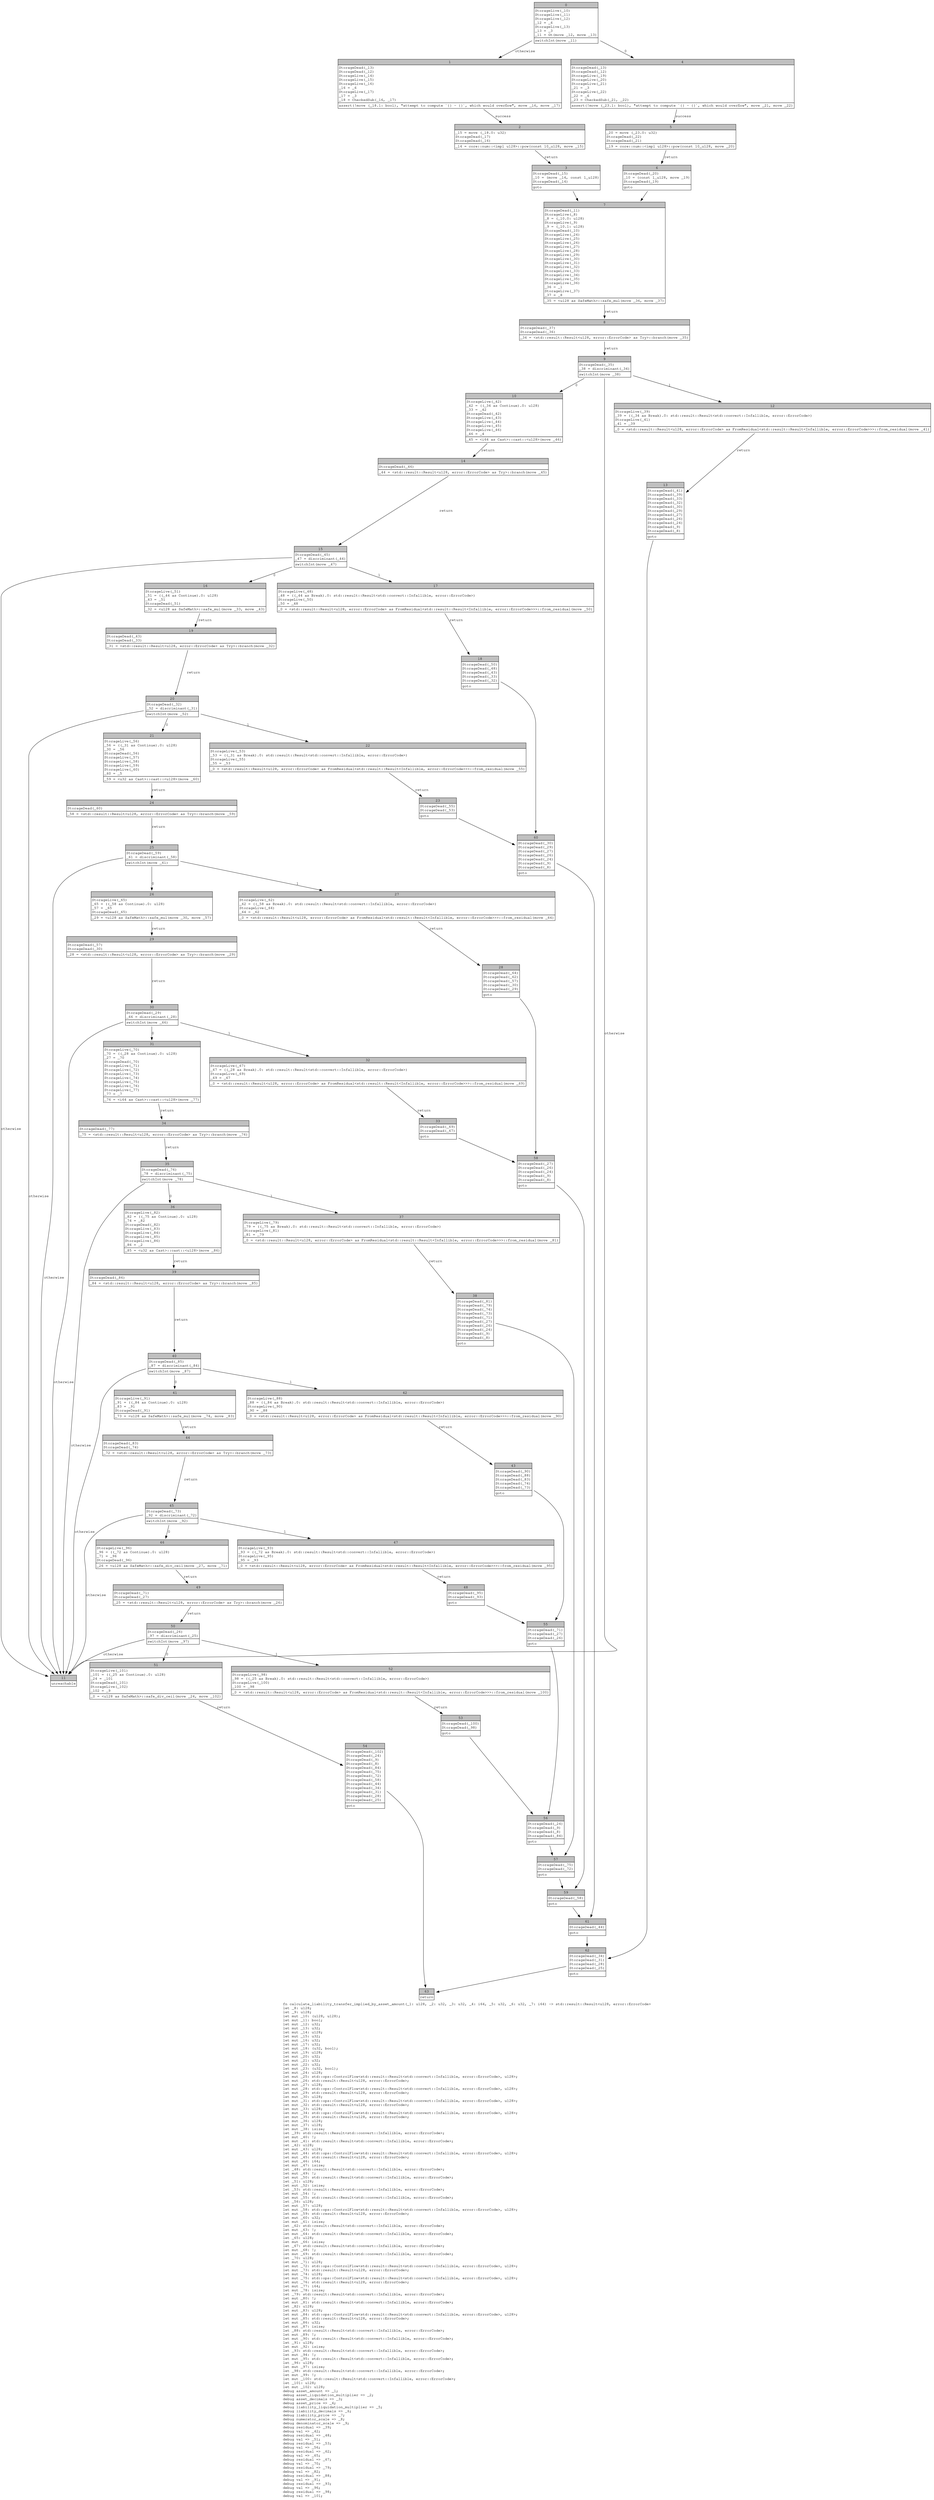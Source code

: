 digraph Mir_0_2384 {
    graph [fontname="Courier, monospace"];
    node [fontname="Courier, monospace"];
    edge [fontname="Courier, monospace"];
    label=<fn calculate_liability_transfer_implied_by_asset_amount(_1: u128, _2: u32, _3: u32, _4: i64, _5: u32, _6: u32, _7: i64) -&gt; std::result::Result&lt;u128, error::ErrorCode&gt;<br align="left"/>let _8: u128;<br align="left"/>let _9: u128;<br align="left"/>let mut _10: (u128, u128);<br align="left"/>let mut _11: bool;<br align="left"/>let mut _12: u32;<br align="left"/>let mut _13: u32;<br align="left"/>let mut _14: u128;<br align="left"/>let mut _15: u32;<br align="left"/>let mut _16: u32;<br align="left"/>let mut _17: u32;<br align="left"/>let mut _18: (u32, bool);<br align="left"/>let mut _19: u128;<br align="left"/>let mut _20: u32;<br align="left"/>let mut _21: u32;<br align="left"/>let mut _22: u32;<br align="left"/>let mut _23: (u32, bool);<br align="left"/>let mut _24: u128;<br align="left"/>let mut _25: std::ops::ControlFlow&lt;std::result::Result&lt;std::convert::Infallible, error::ErrorCode&gt;, u128&gt;;<br align="left"/>let mut _26: std::result::Result&lt;u128, error::ErrorCode&gt;;<br align="left"/>let mut _27: u128;<br align="left"/>let mut _28: std::ops::ControlFlow&lt;std::result::Result&lt;std::convert::Infallible, error::ErrorCode&gt;, u128&gt;;<br align="left"/>let mut _29: std::result::Result&lt;u128, error::ErrorCode&gt;;<br align="left"/>let mut _30: u128;<br align="left"/>let mut _31: std::ops::ControlFlow&lt;std::result::Result&lt;std::convert::Infallible, error::ErrorCode&gt;, u128&gt;;<br align="left"/>let mut _32: std::result::Result&lt;u128, error::ErrorCode&gt;;<br align="left"/>let mut _33: u128;<br align="left"/>let mut _34: std::ops::ControlFlow&lt;std::result::Result&lt;std::convert::Infallible, error::ErrorCode&gt;, u128&gt;;<br align="left"/>let mut _35: std::result::Result&lt;u128, error::ErrorCode&gt;;<br align="left"/>let mut _36: u128;<br align="left"/>let mut _37: u128;<br align="left"/>let mut _38: isize;<br align="left"/>let _39: std::result::Result&lt;std::convert::Infallible, error::ErrorCode&gt;;<br align="left"/>let mut _40: !;<br align="left"/>let mut _41: std::result::Result&lt;std::convert::Infallible, error::ErrorCode&gt;;<br align="left"/>let _42: u128;<br align="left"/>let mut _43: u128;<br align="left"/>let mut _44: std::ops::ControlFlow&lt;std::result::Result&lt;std::convert::Infallible, error::ErrorCode&gt;, u128&gt;;<br align="left"/>let mut _45: std::result::Result&lt;u128, error::ErrorCode&gt;;<br align="left"/>let mut _46: i64;<br align="left"/>let mut _47: isize;<br align="left"/>let _48: std::result::Result&lt;std::convert::Infallible, error::ErrorCode&gt;;<br align="left"/>let mut _49: !;<br align="left"/>let mut _50: std::result::Result&lt;std::convert::Infallible, error::ErrorCode&gt;;<br align="left"/>let _51: u128;<br align="left"/>let mut _52: isize;<br align="left"/>let _53: std::result::Result&lt;std::convert::Infallible, error::ErrorCode&gt;;<br align="left"/>let mut _54: !;<br align="left"/>let mut _55: std::result::Result&lt;std::convert::Infallible, error::ErrorCode&gt;;<br align="left"/>let _56: u128;<br align="left"/>let mut _57: u128;<br align="left"/>let mut _58: std::ops::ControlFlow&lt;std::result::Result&lt;std::convert::Infallible, error::ErrorCode&gt;, u128&gt;;<br align="left"/>let mut _59: std::result::Result&lt;u128, error::ErrorCode&gt;;<br align="left"/>let mut _60: u32;<br align="left"/>let mut _61: isize;<br align="left"/>let _62: std::result::Result&lt;std::convert::Infallible, error::ErrorCode&gt;;<br align="left"/>let mut _63: !;<br align="left"/>let mut _64: std::result::Result&lt;std::convert::Infallible, error::ErrorCode&gt;;<br align="left"/>let _65: u128;<br align="left"/>let mut _66: isize;<br align="left"/>let _67: std::result::Result&lt;std::convert::Infallible, error::ErrorCode&gt;;<br align="left"/>let mut _68: !;<br align="left"/>let mut _69: std::result::Result&lt;std::convert::Infallible, error::ErrorCode&gt;;<br align="left"/>let _70: u128;<br align="left"/>let mut _71: u128;<br align="left"/>let mut _72: std::ops::ControlFlow&lt;std::result::Result&lt;std::convert::Infallible, error::ErrorCode&gt;, u128&gt;;<br align="left"/>let mut _73: std::result::Result&lt;u128, error::ErrorCode&gt;;<br align="left"/>let mut _74: u128;<br align="left"/>let mut _75: std::ops::ControlFlow&lt;std::result::Result&lt;std::convert::Infallible, error::ErrorCode&gt;, u128&gt;;<br align="left"/>let mut _76: std::result::Result&lt;u128, error::ErrorCode&gt;;<br align="left"/>let mut _77: i64;<br align="left"/>let mut _78: isize;<br align="left"/>let _79: std::result::Result&lt;std::convert::Infallible, error::ErrorCode&gt;;<br align="left"/>let mut _80: !;<br align="left"/>let mut _81: std::result::Result&lt;std::convert::Infallible, error::ErrorCode&gt;;<br align="left"/>let _82: u128;<br align="left"/>let mut _83: u128;<br align="left"/>let mut _84: std::ops::ControlFlow&lt;std::result::Result&lt;std::convert::Infallible, error::ErrorCode&gt;, u128&gt;;<br align="left"/>let mut _85: std::result::Result&lt;u128, error::ErrorCode&gt;;<br align="left"/>let mut _86: u32;<br align="left"/>let mut _87: isize;<br align="left"/>let _88: std::result::Result&lt;std::convert::Infallible, error::ErrorCode&gt;;<br align="left"/>let mut _89: !;<br align="left"/>let mut _90: std::result::Result&lt;std::convert::Infallible, error::ErrorCode&gt;;<br align="left"/>let _91: u128;<br align="left"/>let mut _92: isize;<br align="left"/>let _93: std::result::Result&lt;std::convert::Infallible, error::ErrorCode&gt;;<br align="left"/>let mut _94: !;<br align="left"/>let mut _95: std::result::Result&lt;std::convert::Infallible, error::ErrorCode&gt;;<br align="left"/>let _96: u128;<br align="left"/>let mut _97: isize;<br align="left"/>let _98: std::result::Result&lt;std::convert::Infallible, error::ErrorCode&gt;;<br align="left"/>let mut _99: !;<br align="left"/>let mut _100: std::result::Result&lt;std::convert::Infallible, error::ErrorCode&gt;;<br align="left"/>let _101: u128;<br align="left"/>let mut _102: u128;<br align="left"/>debug asset_amount =&gt; _1;<br align="left"/>debug asset_liquidation_multiplier =&gt; _2;<br align="left"/>debug asset_decimals =&gt; _3;<br align="left"/>debug asset_price =&gt; _4;<br align="left"/>debug liability_liquidation_multiplier =&gt; _5;<br align="left"/>debug liability_decimals =&gt; _6;<br align="left"/>debug liability_price =&gt; _7;<br align="left"/>debug numerator_scale =&gt; _8;<br align="left"/>debug denominator_scale =&gt; _9;<br align="left"/>debug residual =&gt; _39;<br align="left"/>debug val =&gt; _42;<br align="left"/>debug residual =&gt; _48;<br align="left"/>debug val =&gt; _51;<br align="left"/>debug residual =&gt; _53;<br align="left"/>debug val =&gt; _56;<br align="left"/>debug residual =&gt; _62;<br align="left"/>debug val =&gt; _65;<br align="left"/>debug residual =&gt; _67;<br align="left"/>debug val =&gt; _70;<br align="left"/>debug residual =&gt; _79;<br align="left"/>debug val =&gt; _82;<br align="left"/>debug residual =&gt; _88;<br align="left"/>debug val =&gt; _91;<br align="left"/>debug residual =&gt; _93;<br align="left"/>debug val =&gt; _96;<br align="left"/>debug residual =&gt; _98;<br align="left"/>debug val =&gt; _101;<br align="left"/>>;
    bb0__0_2384 [shape="none", label=<<table border="0" cellborder="1" cellspacing="0"><tr><td bgcolor="gray" align="center" colspan="1">0</td></tr><tr><td align="left" balign="left">StorageLive(_10)<br/>StorageLive(_11)<br/>StorageLive(_12)<br/>_12 = _6<br/>StorageLive(_13)<br/>_13 = _3<br/>_11 = Gt(move _12, move _13)<br/></td></tr><tr><td align="left">switchInt(move _11)</td></tr></table>>];
    bb1__0_2384 [shape="none", label=<<table border="0" cellborder="1" cellspacing="0"><tr><td bgcolor="gray" align="center" colspan="1">1</td></tr><tr><td align="left" balign="left">StorageDead(_13)<br/>StorageDead(_12)<br/>StorageLive(_14)<br/>StorageLive(_15)<br/>StorageLive(_16)<br/>_16 = _6<br/>StorageLive(_17)<br/>_17 = _3<br/>_18 = CheckedSub(_16, _17)<br/></td></tr><tr><td align="left">assert(!move (_18.1: bool), &quot;attempt to compute `{} - {}`, which would overflow&quot;, move _16, move _17)</td></tr></table>>];
    bb2__0_2384 [shape="none", label=<<table border="0" cellborder="1" cellspacing="0"><tr><td bgcolor="gray" align="center" colspan="1">2</td></tr><tr><td align="left" balign="left">_15 = move (_18.0: u32)<br/>StorageDead(_17)<br/>StorageDead(_16)<br/></td></tr><tr><td align="left">_14 = core::num::&lt;impl u128&gt;::pow(const 10_u128, move _15)</td></tr></table>>];
    bb3__0_2384 [shape="none", label=<<table border="0" cellborder="1" cellspacing="0"><tr><td bgcolor="gray" align="center" colspan="1">3</td></tr><tr><td align="left" balign="left">StorageDead(_15)<br/>_10 = (move _14, const 1_u128)<br/>StorageDead(_14)<br/></td></tr><tr><td align="left">goto</td></tr></table>>];
    bb4__0_2384 [shape="none", label=<<table border="0" cellborder="1" cellspacing="0"><tr><td bgcolor="gray" align="center" colspan="1">4</td></tr><tr><td align="left" balign="left">StorageDead(_13)<br/>StorageDead(_12)<br/>StorageLive(_19)<br/>StorageLive(_20)<br/>StorageLive(_21)<br/>_21 = _3<br/>StorageLive(_22)<br/>_22 = _6<br/>_23 = CheckedSub(_21, _22)<br/></td></tr><tr><td align="left">assert(!move (_23.1: bool), &quot;attempt to compute `{} - {}`, which would overflow&quot;, move _21, move _22)</td></tr></table>>];
    bb5__0_2384 [shape="none", label=<<table border="0" cellborder="1" cellspacing="0"><tr><td bgcolor="gray" align="center" colspan="1">5</td></tr><tr><td align="left" balign="left">_20 = move (_23.0: u32)<br/>StorageDead(_22)<br/>StorageDead(_21)<br/></td></tr><tr><td align="left">_19 = core::num::&lt;impl u128&gt;::pow(const 10_u128, move _20)</td></tr></table>>];
    bb6__0_2384 [shape="none", label=<<table border="0" cellborder="1" cellspacing="0"><tr><td bgcolor="gray" align="center" colspan="1">6</td></tr><tr><td align="left" balign="left">StorageDead(_20)<br/>_10 = (const 1_u128, move _19)<br/>StorageDead(_19)<br/></td></tr><tr><td align="left">goto</td></tr></table>>];
    bb7__0_2384 [shape="none", label=<<table border="0" cellborder="1" cellspacing="0"><tr><td bgcolor="gray" align="center" colspan="1">7</td></tr><tr><td align="left" balign="left">StorageDead(_11)<br/>StorageLive(_8)<br/>_8 = (_10.0: u128)<br/>StorageLive(_9)<br/>_9 = (_10.1: u128)<br/>StorageDead(_10)<br/>StorageLive(_24)<br/>StorageLive(_25)<br/>StorageLive(_26)<br/>StorageLive(_27)<br/>StorageLive(_28)<br/>StorageLive(_29)<br/>StorageLive(_30)<br/>StorageLive(_31)<br/>StorageLive(_32)<br/>StorageLive(_33)<br/>StorageLive(_34)<br/>StorageLive(_35)<br/>StorageLive(_36)<br/>_36 = _1<br/>StorageLive(_37)<br/>_37 = _8<br/></td></tr><tr><td align="left">_35 = &lt;u128 as SafeMath&gt;::safe_mul(move _36, move _37)</td></tr></table>>];
    bb8__0_2384 [shape="none", label=<<table border="0" cellborder="1" cellspacing="0"><tr><td bgcolor="gray" align="center" colspan="1">8</td></tr><tr><td align="left" balign="left">StorageDead(_37)<br/>StorageDead(_36)<br/></td></tr><tr><td align="left">_34 = &lt;std::result::Result&lt;u128, error::ErrorCode&gt; as Try&gt;::branch(move _35)</td></tr></table>>];
    bb9__0_2384 [shape="none", label=<<table border="0" cellborder="1" cellspacing="0"><tr><td bgcolor="gray" align="center" colspan="1">9</td></tr><tr><td align="left" balign="left">StorageDead(_35)<br/>_38 = discriminant(_34)<br/></td></tr><tr><td align="left">switchInt(move _38)</td></tr></table>>];
    bb10__0_2384 [shape="none", label=<<table border="0" cellborder="1" cellspacing="0"><tr><td bgcolor="gray" align="center" colspan="1">10</td></tr><tr><td align="left" balign="left">StorageLive(_42)<br/>_42 = ((_34 as Continue).0: u128)<br/>_33 = _42<br/>StorageDead(_42)<br/>StorageLive(_43)<br/>StorageLive(_44)<br/>StorageLive(_45)<br/>StorageLive(_46)<br/>_46 = _4<br/></td></tr><tr><td align="left">_45 = &lt;i64 as Cast&gt;::cast::&lt;u128&gt;(move _46)</td></tr></table>>];
    bb11__0_2384 [shape="none", label=<<table border="0" cellborder="1" cellspacing="0"><tr><td bgcolor="gray" align="center" colspan="1">11</td></tr><tr><td align="left">unreachable</td></tr></table>>];
    bb12__0_2384 [shape="none", label=<<table border="0" cellborder="1" cellspacing="0"><tr><td bgcolor="gray" align="center" colspan="1">12</td></tr><tr><td align="left" balign="left">StorageLive(_39)<br/>_39 = ((_34 as Break).0: std::result::Result&lt;std::convert::Infallible, error::ErrorCode&gt;)<br/>StorageLive(_41)<br/>_41 = _39<br/></td></tr><tr><td align="left">_0 = &lt;std::result::Result&lt;u128, error::ErrorCode&gt; as FromResidual&lt;std::result::Result&lt;Infallible, error::ErrorCode&gt;&gt;&gt;::from_residual(move _41)</td></tr></table>>];
    bb13__0_2384 [shape="none", label=<<table border="0" cellborder="1" cellspacing="0"><tr><td bgcolor="gray" align="center" colspan="1">13</td></tr><tr><td align="left" balign="left">StorageDead(_41)<br/>StorageDead(_39)<br/>StorageDead(_33)<br/>StorageDead(_32)<br/>StorageDead(_30)<br/>StorageDead(_29)<br/>StorageDead(_27)<br/>StorageDead(_26)<br/>StorageDead(_24)<br/>StorageDead(_9)<br/>StorageDead(_8)<br/></td></tr><tr><td align="left">goto</td></tr></table>>];
    bb14__0_2384 [shape="none", label=<<table border="0" cellborder="1" cellspacing="0"><tr><td bgcolor="gray" align="center" colspan="1">14</td></tr><tr><td align="left" balign="left">StorageDead(_46)<br/></td></tr><tr><td align="left">_44 = &lt;std::result::Result&lt;u128, error::ErrorCode&gt; as Try&gt;::branch(move _45)</td></tr></table>>];
    bb15__0_2384 [shape="none", label=<<table border="0" cellborder="1" cellspacing="0"><tr><td bgcolor="gray" align="center" colspan="1">15</td></tr><tr><td align="left" balign="left">StorageDead(_45)<br/>_47 = discriminant(_44)<br/></td></tr><tr><td align="left">switchInt(move _47)</td></tr></table>>];
    bb16__0_2384 [shape="none", label=<<table border="0" cellborder="1" cellspacing="0"><tr><td bgcolor="gray" align="center" colspan="1">16</td></tr><tr><td align="left" balign="left">StorageLive(_51)<br/>_51 = ((_44 as Continue).0: u128)<br/>_43 = _51<br/>StorageDead(_51)<br/></td></tr><tr><td align="left">_32 = &lt;u128 as SafeMath&gt;::safe_mul(move _33, move _43)</td></tr></table>>];
    bb17__0_2384 [shape="none", label=<<table border="0" cellborder="1" cellspacing="0"><tr><td bgcolor="gray" align="center" colspan="1">17</td></tr><tr><td align="left" balign="left">StorageLive(_48)<br/>_48 = ((_44 as Break).0: std::result::Result&lt;std::convert::Infallible, error::ErrorCode&gt;)<br/>StorageLive(_50)<br/>_50 = _48<br/></td></tr><tr><td align="left">_0 = &lt;std::result::Result&lt;u128, error::ErrorCode&gt; as FromResidual&lt;std::result::Result&lt;Infallible, error::ErrorCode&gt;&gt;&gt;::from_residual(move _50)</td></tr></table>>];
    bb18__0_2384 [shape="none", label=<<table border="0" cellborder="1" cellspacing="0"><tr><td bgcolor="gray" align="center" colspan="1">18</td></tr><tr><td align="left" balign="left">StorageDead(_50)<br/>StorageDead(_48)<br/>StorageDead(_43)<br/>StorageDead(_33)<br/>StorageDead(_32)<br/></td></tr><tr><td align="left">goto</td></tr></table>>];
    bb19__0_2384 [shape="none", label=<<table border="0" cellborder="1" cellspacing="0"><tr><td bgcolor="gray" align="center" colspan="1">19</td></tr><tr><td align="left" balign="left">StorageDead(_43)<br/>StorageDead(_33)<br/></td></tr><tr><td align="left">_31 = &lt;std::result::Result&lt;u128, error::ErrorCode&gt; as Try&gt;::branch(move _32)</td></tr></table>>];
    bb20__0_2384 [shape="none", label=<<table border="0" cellborder="1" cellspacing="0"><tr><td bgcolor="gray" align="center" colspan="1">20</td></tr><tr><td align="left" balign="left">StorageDead(_32)<br/>_52 = discriminant(_31)<br/></td></tr><tr><td align="left">switchInt(move _52)</td></tr></table>>];
    bb21__0_2384 [shape="none", label=<<table border="0" cellborder="1" cellspacing="0"><tr><td bgcolor="gray" align="center" colspan="1">21</td></tr><tr><td align="left" balign="left">StorageLive(_56)<br/>_56 = ((_31 as Continue).0: u128)<br/>_30 = _56<br/>StorageDead(_56)<br/>StorageLive(_57)<br/>StorageLive(_58)<br/>StorageLive(_59)<br/>StorageLive(_60)<br/>_60 = _5<br/></td></tr><tr><td align="left">_59 = &lt;u32 as Cast&gt;::cast::&lt;u128&gt;(move _60)</td></tr></table>>];
    bb22__0_2384 [shape="none", label=<<table border="0" cellborder="1" cellspacing="0"><tr><td bgcolor="gray" align="center" colspan="1">22</td></tr><tr><td align="left" balign="left">StorageLive(_53)<br/>_53 = ((_31 as Break).0: std::result::Result&lt;std::convert::Infallible, error::ErrorCode&gt;)<br/>StorageLive(_55)<br/>_55 = _53<br/></td></tr><tr><td align="left">_0 = &lt;std::result::Result&lt;u128, error::ErrorCode&gt; as FromResidual&lt;std::result::Result&lt;Infallible, error::ErrorCode&gt;&gt;&gt;::from_residual(move _55)</td></tr></table>>];
    bb23__0_2384 [shape="none", label=<<table border="0" cellborder="1" cellspacing="0"><tr><td bgcolor="gray" align="center" colspan="1">23</td></tr><tr><td align="left" balign="left">StorageDead(_55)<br/>StorageDead(_53)<br/></td></tr><tr><td align="left">goto</td></tr></table>>];
    bb24__0_2384 [shape="none", label=<<table border="0" cellborder="1" cellspacing="0"><tr><td bgcolor="gray" align="center" colspan="1">24</td></tr><tr><td align="left" balign="left">StorageDead(_60)<br/></td></tr><tr><td align="left">_58 = &lt;std::result::Result&lt;u128, error::ErrorCode&gt; as Try&gt;::branch(move _59)</td></tr></table>>];
    bb25__0_2384 [shape="none", label=<<table border="0" cellborder="1" cellspacing="0"><tr><td bgcolor="gray" align="center" colspan="1">25</td></tr><tr><td align="left" balign="left">StorageDead(_59)<br/>_61 = discriminant(_58)<br/></td></tr><tr><td align="left">switchInt(move _61)</td></tr></table>>];
    bb26__0_2384 [shape="none", label=<<table border="0" cellborder="1" cellspacing="0"><tr><td bgcolor="gray" align="center" colspan="1">26</td></tr><tr><td align="left" balign="left">StorageLive(_65)<br/>_65 = ((_58 as Continue).0: u128)<br/>_57 = _65<br/>StorageDead(_65)<br/></td></tr><tr><td align="left">_29 = &lt;u128 as SafeMath&gt;::safe_mul(move _30, move _57)</td></tr></table>>];
    bb27__0_2384 [shape="none", label=<<table border="0" cellborder="1" cellspacing="0"><tr><td bgcolor="gray" align="center" colspan="1">27</td></tr><tr><td align="left" balign="left">StorageLive(_62)<br/>_62 = ((_58 as Break).0: std::result::Result&lt;std::convert::Infallible, error::ErrorCode&gt;)<br/>StorageLive(_64)<br/>_64 = _62<br/></td></tr><tr><td align="left">_0 = &lt;std::result::Result&lt;u128, error::ErrorCode&gt; as FromResidual&lt;std::result::Result&lt;Infallible, error::ErrorCode&gt;&gt;&gt;::from_residual(move _64)</td></tr></table>>];
    bb28__0_2384 [shape="none", label=<<table border="0" cellborder="1" cellspacing="0"><tr><td bgcolor="gray" align="center" colspan="1">28</td></tr><tr><td align="left" balign="left">StorageDead(_64)<br/>StorageDead(_62)<br/>StorageDead(_57)<br/>StorageDead(_30)<br/>StorageDead(_29)<br/></td></tr><tr><td align="left">goto</td></tr></table>>];
    bb29__0_2384 [shape="none", label=<<table border="0" cellborder="1" cellspacing="0"><tr><td bgcolor="gray" align="center" colspan="1">29</td></tr><tr><td align="left" balign="left">StorageDead(_57)<br/>StorageDead(_30)<br/></td></tr><tr><td align="left">_28 = &lt;std::result::Result&lt;u128, error::ErrorCode&gt; as Try&gt;::branch(move _29)</td></tr></table>>];
    bb30__0_2384 [shape="none", label=<<table border="0" cellborder="1" cellspacing="0"><tr><td bgcolor="gray" align="center" colspan="1">30</td></tr><tr><td align="left" balign="left">StorageDead(_29)<br/>_66 = discriminant(_28)<br/></td></tr><tr><td align="left">switchInt(move _66)</td></tr></table>>];
    bb31__0_2384 [shape="none", label=<<table border="0" cellborder="1" cellspacing="0"><tr><td bgcolor="gray" align="center" colspan="1">31</td></tr><tr><td align="left" balign="left">StorageLive(_70)<br/>_70 = ((_28 as Continue).0: u128)<br/>_27 = _70<br/>StorageDead(_70)<br/>StorageLive(_71)<br/>StorageLive(_72)<br/>StorageLive(_73)<br/>StorageLive(_74)<br/>StorageLive(_75)<br/>StorageLive(_76)<br/>StorageLive(_77)<br/>_77 = _7<br/></td></tr><tr><td align="left">_76 = &lt;i64 as Cast&gt;::cast::&lt;u128&gt;(move _77)</td></tr></table>>];
    bb32__0_2384 [shape="none", label=<<table border="0" cellborder="1" cellspacing="0"><tr><td bgcolor="gray" align="center" colspan="1">32</td></tr><tr><td align="left" balign="left">StorageLive(_67)<br/>_67 = ((_28 as Break).0: std::result::Result&lt;std::convert::Infallible, error::ErrorCode&gt;)<br/>StorageLive(_69)<br/>_69 = _67<br/></td></tr><tr><td align="left">_0 = &lt;std::result::Result&lt;u128, error::ErrorCode&gt; as FromResidual&lt;std::result::Result&lt;Infallible, error::ErrorCode&gt;&gt;&gt;::from_residual(move _69)</td></tr></table>>];
    bb33__0_2384 [shape="none", label=<<table border="0" cellborder="1" cellspacing="0"><tr><td bgcolor="gray" align="center" colspan="1">33</td></tr><tr><td align="left" balign="left">StorageDead(_69)<br/>StorageDead(_67)<br/></td></tr><tr><td align="left">goto</td></tr></table>>];
    bb34__0_2384 [shape="none", label=<<table border="0" cellborder="1" cellspacing="0"><tr><td bgcolor="gray" align="center" colspan="1">34</td></tr><tr><td align="left" balign="left">StorageDead(_77)<br/></td></tr><tr><td align="left">_75 = &lt;std::result::Result&lt;u128, error::ErrorCode&gt; as Try&gt;::branch(move _76)</td></tr></table>>];
    bb35__0_2384 [shape="none", label=<<table border="0" cellborder="1" cellspacing="0"><tr><td bgcolor="gray" align="center" colspan="1">35</td></tr><tr><td align="left" balign="left">StorageDead(_76)<br/>_78 = discriminant(_75)<br/></td></tr><tr><td align="left">switchInt(move _78)</td></tr></table>>];
    bb36__0_2384 [shape="none", label=<<table border="0" cellborder="1" cellspacing="0"><tr><td bgcolor="gray" align="center" colspan="1">36</td></tr><tr><td align="left" balign="left">StorageLive(_82)<br/>_82 = ((_75 as Continue).0: u128)<br/>_74 = _82<br/>StorageDead(_82)<br/>StorageLive(_83)<br/>StorageLive(_84)<br/>StorageLive(_85)<br/>StorageLive(_86)<br/>_86 = _2<br/></td></tr><tr><td align="left">_85 = &lt;u32 as Cast&gt;::cast::&lt;u128&gt;(move _86)</td></tr></table>>];
    bb37__0_2384 [shape="none", label=<<table border="0" cellborder="1" cellspacing="0"><tr><td bgcolor="gray" align="center" colspan="1">37</td></tr><tr><td align="left" balign="left">StorageLive(_79)<br/>_79 = ((_75 as Break).0: std::result::Result&lt;std::convert::Infallible, error::ErrorCode&gt;)<br/>StorageLive(_81)<br/>_81 = _79<br/></td></tr><tr><td align="left">_0 = &lt;std::result::Result&lt;u128, error::ErrorCode&gt; as FromResidual&lt;std::result::Result&lt;Infallible, error::ErrorCode&gt;&gt;&gt;::from_residual(move _81)</td></tr></table>>];
    bb38__0_2384 [shape="none", label=<<table border="0" cellborder="1" cellspacing="0"><tr><td bgcolor="gray" align="center" colspan="1">38</td></tr><tr><td align="left" balign="left">StorageDead(_81)<br/>StorageDead(_79)<br/>StorageDead(_74)<br/>StorageDead(_73)<br/>StorageDead(_71)<br/>StorageDead(_27)<br/>StorageDead(_26)<br/>StorageDead(_24)<br/>StorageDead(_9)<br/>StorageDead(_8)<br/></td></tr><tr><td align="left">goto</td></tr></table>>];
    bb39__0_2384 [shape="none", label=<<table border="0" cellborder="1" cellspacing="0"><tr><td bgcolor="gray" align="center" colspan="1">39</td></tr><tr><td align="left" balign="left">StorageDead(_86)<br/></td></tr><tr><td align="left">_84 = &lt;std::result::Result&lt;u128, error::ErrorCode&gt; as Try&gt;::branch(move _85)</td></tr></table>>];
    bb40__0_2384 [shape="none", label=<<table border="0" cellborder="1" cellspacing="0"><tr><td bgcolor="gray" align="center" colspan="1">40</td></tr><tr><td align="left" balign="left">StorageDead(_85)<br/>_87 = discriminant(_84)<br/></td></tr><tr><td align="left">switchInt(move _87)</td></tr></table>>];
    bb41__0_2384 [shape="none", label=<<table border="0" cellborder="1" cellspacing="0"><tr><td bgcolor="gray" align="center" colspan="1">41</td></tr><tr><td align="left" balign="left">StorageLive(_91)<br/>_91 = ((_84 as Continue).0: u128)<br/>_83 = _91<br/>StorageDead(_91)<br/></td></tr><tr><td align="left">_73 = &lt;u128 as SafeMath&gt;::safe_mul(move _74, move _83)</td></tr></table>>];
    bb42__0_2384 [shape="none", label=<<table border="0" cellborder="1" cellspacing="0"><tr><td bgcolor="gray" align="center" colspan="1">42</td></tr><tr><td align="left" balign="left">StorageLive(_88)<br/>_88 = ((_84 as Break).0: std::result::Result&lt;std::convert::Infallible, error::ErrorCode&gt;)<br/>StorageLive(_90)<br/>_90 = _88<br/></td></tr><tr><td align="left">_0 = &lt;std::result::Result&lt;u128, error::ErrorCode&gt; as FromResidual&lt;std::result::Result&lt;Infallible, error::ErrorCode&gt;&gt;&gt;::from_residual(move _90)</td></tr></table>>];
    bb43__0_2384 [shape="none", label=<<table border="0" cellborder="1" cellspacing="0"><tr><td bgcolor="gray" align="center" colspan="1">43</td></tr><tr><td align="left" balign="left">StorageDead(_90)<br/>StorageDead(_88)<br/>StorageDead(_83)<br/>StorageDead(_74)<br/>StorageDead(_73)<br/></td></tr><tr><td align="left">goto</td></tr></table>>];
    bb44__0_2384 [shape="none", label=<<table border="0" cellborder="1" cellspacing="0"><tr><td bgcolor="gray" align="center" colspan="1">44</td></tr><tr><td align="left" balign="left">StorageDead(_83)<br/>StorageDead(_74)<br/></td></tr><tr><td align="left">_72 = &lt;std::result::Result&lt;u128, error::ErrorCode&gt; as Try&gt;::branch(move _73)</td></tr></table>>];
    bb45__0_2384 [shape="none", label=<<table border="0" cellborder="1" cellspacing="0"><tr><td bgcolor="gray" align="center" colspan="1">45</td></tr><tr><td align="left" balign="left">StorageDead(_73)<br/>_92 = discriminant(_72)<br/></td></tr><tr><td align="left">switchInt(move _92)</td></tr></table>>];
    bb46__0_2384 [shape="none", label=<<table border="0" cellborder="1" cellspacing="0"><tr><td bgcolor="gray" align="center" colspan="1">46</td></tr><tr><td align="left" balign="left">StorageLive(_96)<br/>_96 = ((_72 as Continue).0: u128)<br/>_71 = _96<br/>StorageDead(_96)<br/></td></tr><tr><td align="left">_26 = &lt;u128 as SafeMath&gt;::safe_div_ceil(move _27, move _71)</td></tr></table>>];
    bb47__0_2384 [shape="none", label=<<table border="0" cellborder="1" cellspacing="0"><tr><td bgcolor="gray" align="center" colspan="1">47</td></tr><tr><td align="left" balign="left">StorageLive(_93)<br/>_93 = ((_72 as Break).0: std::result::Result&lt;std::convert::Infallible, error::ErrorCode&gt;)<br/>StorageLive(_95)<br/>_95 = _93<br/></td></tr><tr><td align="left">_0 = &lt;std::result::Result&lt;u128, error::ErrorCode&gt; as FromResidual&lt;std::result::Result&lt;Infallible, error::ErrorCode&gt;&gt;&gt;::from_residual(move _95)</td></tr></table>>];
    bb48__0_2384 [shape="none", label=<<table border="0" cellborder="1" cellspacing="0"><tr><td bgcolor="gray" align="center" colspan="1">48</td></tr><tr><td align="left" balign="left">StorageDead(_95)<br/>StorageDead(_93)<br/></td></tr><tr><td align="left">goto</td></tr></table>>];
    bb49__0_2384 [shape="none", label=<<table border="0" cellborder="1" cellspacing="0"><tr><td bgcolor="gray" align="center" colspan="1">49</td></tr><tr><td align="left" balign="left">StorageDead(_71)<br/>StorageDead(_27)<br/></td></tr><tr><td align="left">_25 = &lt;std::result::Result&lt;u128, error::ErrorCode&gt; as Try&gt;::branch(move _26)</td></tr></table>>];
    bb50__0_2384 [shape="none", label=<<table border="0" cellborder="1" cellspacing="0"><tr><td bgcolor="gray" align="center" colspan="1">50</td></tr><tr><td align="left" balign="left">StorageDead(_26)<br/>_97 = discriminant(_25)<br/></td></tr><tr><td align="left">switchInt(move _97)</td></tr></table>>];
    bb51__0_2384 [shape="none", label=<<table border="0" cellborder="1" cellspacing="0"><tr><td bgcolor="gray" align="center" colspan="1">51</td></tr><tr><td align="left" balign="left">StorageLive(_101)<br/>_101 = ((_25 as Continue).0: u128)<br/>_24 = _101<br/>StorageDead(_101)<br/>StorageLive(_102)<br/>_102 = _9<br/></td></tr><tr><td align="left">_0 = &lt;u128 as SafeMath&gt;::safe_div_ceil(move _24, move _102)</td></tr></table>>];
    bb52__0_2384 [shape="none", label=<<table border="0" cellborder="1" cellspacing="0"><tr><td bgcolor="gray" align="center" colspan="1">52</td></tr><tr><td align="left" balign="left">StorageLive(_98)<br/>_98 = ((_25 as Break).0: std::result::Result&lt;std::convert::Infallible, error::ErrorCode&gt;)<br/>StorageLive(_100)<br/>_100 = _98<br/></td></tr><tr><td align="left">_0 = &lt;std::result::Result&lt;u128, error::ErrorCode&gt; as FromResidual&lt;std::result::Result&lt;Infallible, error::ErrorCode&gt;&gt;&gt;::from_residual(move _100)</td></tr></table>>];
    bb53__0_2384 [shape="none", label=<<table border="0" cellborder="1" cellspacing="0"><tr><td bgcolor="gray" align="center" colspan="1">53</td></tr><tr><td align="left" balign="left">StorageDead(_100)<br/>StorageDead(_98)<br/></td></tr><tr><td align="left">goto</td></tr></table>>];
    bb54__0_2384 [shape="none", label=<<table border="0" cellborder="1" cellspacing="0"><tr><td bgcolor="gray" align="center" colspan="1">54</td></tr><tr><td align="left" balign="left">StorageDead(_102)<br/>StorageDead(_24)<br/>StorageDead(_9)<br/>StorageDead(_8)<br/>StorageDead(_84)<br/>StorageDead(_75)<br/>StorageDead(_72)<br/>StorageDead(_58)<br/>StorageDead(_44)<br/>StorageDead(_34)<br/>StorageDead(_31)<br/>StorageDead(_28)<br/>StorageDead(_25)<br/></td></tr><tr><td align="left">goto</td></tr></table>>];
    bb55__0_2384 [shape="none", label=<<table border="0" cellborder="1" cellspacing="0"><tr><td bgcolor="gray" align="center" colspan="1">55</td></tr><tr><td align="left" balign="left">StorageDead(_71)<br/>StorageDead(_27)<br/>StorageDead(_26)<br/></td></tr><tr><td align="left">goto</td></tr></table>>];
    bb56__0_2384 [shape="none", label=<<table border="0" cellborder="1" cellspacing="0"><tr><td bgcolor="gray" align="center" colspan="1">56</td></tr><tr><td align="left" balign="left">StorageDead(_24)<br/>StorageDead(_9)<br/>StorageDead(_8)<br/>StorageDead(_84)<br/></td></tr><tr><td align="left">goto</td></tr></table>>];
    bb57__0_2384 [shape="none", label=<<table border="0" cellborder="1" cellspacing="0"><tr><td bgcolor="gray" align="center" colspan="1">57</td></tr><tr><td align="left" balign="left">StorageDead(_75)<br/>StorageDead(_72)<br/></td></tr><tr><td align="left">goto</td></tr></table>>];
    bb58__0_2384 [shape="none", label=<<table border="0" cellborder="1" cellspacing="0"><tr><td bgcolor="gray" align="center" colspan="1">58</td></tr><tr><td align="left" balign="left">StorageDead(_27)<br/>StorageDead(_26)<br/>StorageDead(_24)<br/>StorageDead(_9)<br/>StorageDead(_8)<br/></td></tr><tr><td align="left">goto</td></tr></table>>];
    bb59__0_2384 [shape="none", label=<<table border="0" cellborder="1" cellspacing="0"><tr><td bgcolor="gray" align="center" colspan="1">59</td></tr><tr><td align="left" balign="left">StorageDead(_58)<br/></td></tr><tr><td align="left">goto</td></tr></table>>];
    bb60__0_2384 [shape="none", label=<<table border="0" cellborder="1" cellspacing="0"><tr><td bgcolor="gray" align="center" colspan="1">60</td></tr><tr><td align="left" balign="left">StorageDead(_30)<br/>StorageDead(_29)<br/>StorageDead(_27)<br/>StorageDead(_26)<br/>StorageDead(_24)<br/>StorageDead(_9)<br/>StorageDead(_8)<br/></td></tr><tr><td align="left">goto</td></tr></table>>];
    bb61__0_2384 [shape="none", label=<<table border="0" cellborder="1" cellspacing="0"><tr><td bgcolor="gray" align="center" colspan="1">61</td></tr><tr><td align="left" balign="left">StorageDead(_44)<br/></td></tr><tr><td align="left">goto</td></tr></table>>];
    bb62__0_2384 [shape="none", label=<<table border="0" cellborder="1" cellspacing="0"><tr><td bgcolor="gray" align="center" colspan="1">62</td></tr><tr><td align="left" balign="left">StorageDead(_34)<br/>StorageDead(_31)<br/>StorageDead(_28)<br/>StorageDead(_25)<br/></td></tr><tr><td align="left">goto</td></tr></table>>];
    bb63__0_2384 [shape="none", label=<<table border="0" cellborder="1" cellspacing="0"><tr><td bgcolor="gray" align="center" colspan="1">63</td></tr><tr><td align="left">return</td></tr></table>>];
    bb0__0_2384 -> bb4__0_2384 [label="0"];
    bb0__0_2384 -> bb1__0_2384 [label="otherwise"];
    bb1__0_2384 -> bb2__0_2384 [label="success"];
    bb2__0_2384 -> bb3__0_2384 [label="return"];
    bb3__0_2384 -> bb7__0_2384 [label=""];
    bb4__0_2384 -> bb5__0_2384 [label="success"];
    bb5__0_2384 -> bb6__0_2384 [label="return"];
    bb6__0_2384 -> bb7__0_2384 [label=""];
    bb7__0_2384 -> bb8__0_2384 [label="return"];
    bb8__0_2384 -> bb9__0_2384 [label="return"];
    bb9__0_2384 -> bb10__0_2384 [label="0"];
    bb9__0_2384 -> bb12__0_2384 [label="1"];
    bb9__0_2384 -> bb11__0_2384 [label="otherwise"];
    bb10__0_2384 -> bb14__0_2384 [label="return"];
    bb12__0_2384 -> bb13__0_2384 [label="return"];
    bb13__0_2384 -> bb62__0_2384 [label=""];
    bb14__0_2384 -> bb15__0_2384 [label="return"];
    bb15__0_2384 -> bb16__0_2384 [label="0"];
    bb15__0_2384 -> bb17__0_2384 [label="1"];
    bb15__0_2384 -> bb11__0_2384 [label="otherwise"];
    bb16__0_2384 -> bb19__0_2384 [label="return"];
    bb17__0_2384 -> bb18__0_2384 [label="return"];
    bb18__0_2384 -> bb60__0_2384 [label=""];
    bb19__0_2384 -> bb20__0_2384 [label="return"];
    bb20__0_2384 -> bb21__0_2384 [label="0"];
    bb20__0_2384 -> bb22__0_2384 [label="1"];
    bb20__0_2384 -> bb11__0_2384 [label="otherwise"];
    bb21__0_2384 -> bb24__0_2384 [label="return"];
    bb22__0_2384 -> bb23__0_2384 [label="return"];
    bb23__0_2384 -> bb60__0_2384 [label=""];
    bb24__0_2384 -> bb25__0_2384 [label="return"];
    bb25__0_2384 -> bb26__0_2384 [label="0"];
    bb25__0_2384 -> bb27__0_2384 [label="1"];
    bb25__0_2384 -> bb11__0_2384 [label="otherwise"];
    bb26__0_2384 -> bb29__0_2384 [label="return"];
    bb27__0_2384 -> bb28__0_2384 [label="return"];
    bb28__0_2384 -> bb58__0_2384 [label=""];
    bb29__0_2384 -> bb30__0_2384 [label="return"];
    bb30__0_2384 -> bb31__0_2384 [label="0"];
    bb30__0_2384 -> bb32__0_2384 [label="1"];
    bb30__0_2384 -> bb11__0_2384 [label="otherwise"];
    bb31__0_2384 -> bb34__0_2384 [label="return"];
    bb32__0_2384 -> bb33__0_2384 [label="return"];
    bb33__0_2384 -> bb58__0_2384 [label=""];
    bb34__0_2384 -> bb35__0_2384 [label="return"];
    bb35__0_2384 -> bb36__0_2384 [label="0"];
    bb35__0_2384 -> bb37__0_2384 [label="1"];
    bb35__0_2384 -> bb11__0_2384 [label="otherwise"];
    bb36__0_2384 -> bb39__0_2384 [label="return"];
    bb37__0_2384 -> bb38__0_2384 [label="return"];
    bb38__0_2384 -> bb57__0_2384 [label=""];
    bb39__0_2384 -> bb40__0_2384 [label="return"];
    bb40__0_2384 -> bb41__0_2384 [label="0"];
    bb40__0_2384 -> bb42__0_2384 [label="1"];
    bb40__0_2384 -> bb11__0_2384 [label="otherwise"];
    bb41__0_2384 -> bb44__0_2384 [label="return"];
    bb42__0_2384 -> bb43__0_2384 [label="return"];
    bb43__0_2384 -> bb55__0_2384 [label=""];
    bb44__0_2384 -> bb45__0_2384 [label="return"];
    bb45__0_2384 -> bb46__0_2384 [label="0"];
    bb45__0_2384 -> bb47__0_2384 [label="1"];
    bb45__0_2384 -> bb11__0_2384 [label="otherwise"];
    bb46__0_2384 -> bb49__0_2384 [label="return"];
    bb47__0_2384 -> bb48__0_2384 [label="return"];
    bb48__0_2384 -> bb55__0_2384 [label=""];
    bb49__0_2384 -> bb50__0_2384 [label="return"];
    bb50__0_2384 -> bb51__0_2384 [label="0"];
    bb50__0_2384 -> bb52__0_2384 [label="1"];
    bb50__0_2384 -> bb11__0_2384 [label="otherwise"];
    bb51__0_2384 -> bb54__0_2384 [label="return"];
    bb52__0_2384 -> bb53__0_2384 [label="return"];
    bb53__0_2384 -> bb56__0_2384 [label=""];
    bb54__0_2384 -> bb63__0_2384 [label=""];
    bb55__0_2384 -> bb56__0_2384 [label=""];
    bb56__0_2384 -> bb57__0_2384 [label=""];
    bb57__0_2384 -> bb59__0_2384 [label=""];
    bb58__0_2384 -> bb59__0_2384 [label=""];
    bb59__0_2384 -> bb61__0_2384 [label=""];
    bb60__0_2384 -> bb61__0_2384 [label=""];
    bb61__0_2384 -> bb62__0_2384 [label=""];
    bb62__0_2384 -> bb63__0_2384 [label=""];
}
